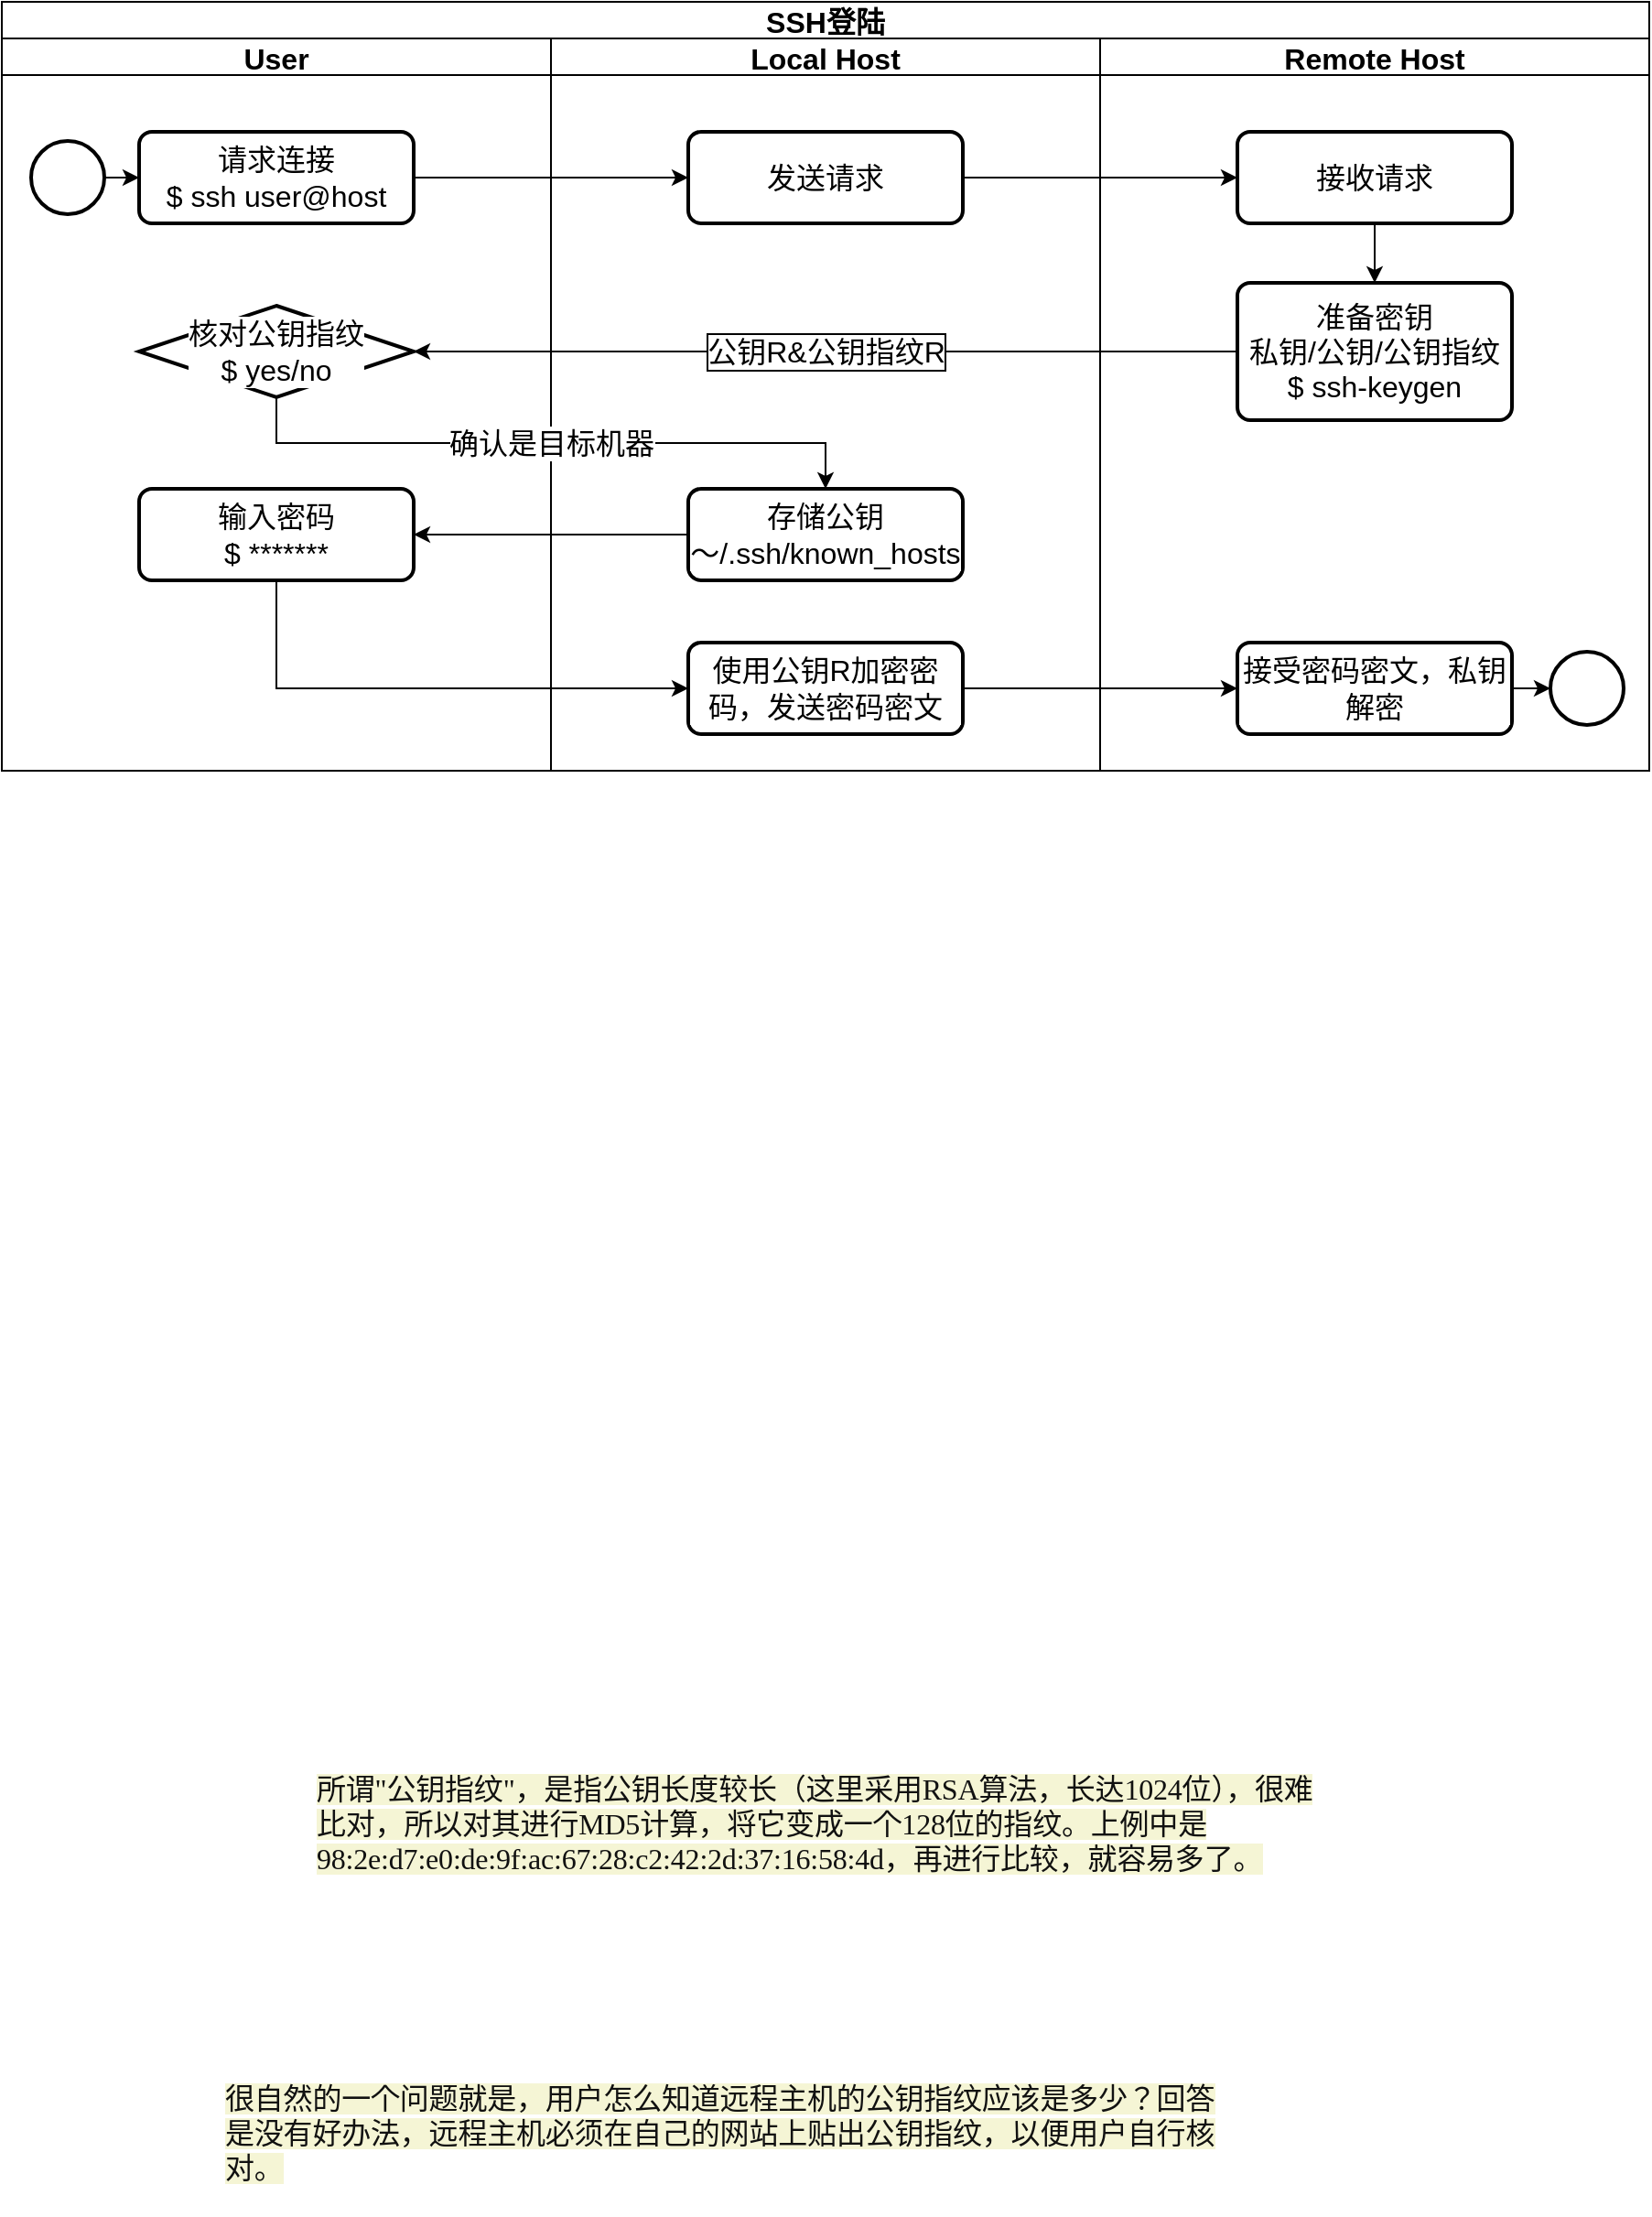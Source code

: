<mxfile version="15.4.3" type="github" pages="2">
  <diagram id="sL40cnhCUHc7l1gd73XX" name="Page-1">
    <mxGraphModel dx="1113" dy="722" grid="1" gridSize="10" guides="1" tooltips="1" connect="1" arrows="1" fold="1" page="1" pageScale="1" pageWidth="827" pageHeight="1169" math="0" shadow="0">
      <root>
        <mxCell id="0" />
        <mxCell id="1" parent="0" />
        <mxCell id="lCMnp1Lx_AAPGToCga8m-92" value="SSH登陆" style="swimlane;childLayout=stackLayout;resizeParent=1;resizeParentMax=0;startSize=20;fontSize=16;" vertex="1" parent="1">
          <mxGeometry x="40" y="40" width="900" height="420" as="geometry">
            <mxRectangle x="174" width="100" height="20" as="alternateBounds" />
          </mxGeometry>
        </mxCell>
        <mxCell id="lCMnp1Lx_AAPGToCga8m-93" value="User" style="swimlane;startSize=20;fontSize=16;" vertex="1" parent="lCMnp1Lx_AAPGToCga8m-92">
          <mxGeometry y="20" width="300" height="400" as="geometry">
            <mxRectangle y="20" width="30" height="650" as="alternateBounds" />
          </mxGeometry>
        </mxCell>
        <mxCell id="lCMnp1Lx_AAPGToCga8m-94" value="请求连接&lt;br&gt;$ ssh user@host" style="rounded=1;whiteSpace=wrap;html=1;absoluteArcSize=1;arcSize=14;strokeWidth=2;fontSize=16;labelBackgroundColor=default;" vertex="1" parent="lCMnp1Lx_AAPGToCga8m-93">
          <mxGeometry x="75" y="51" width="150" height="50" as="geometry" />
        </mxCell>
        <mxCell id="lCMnp1Lx_AAPGToCga8m-95" style="edgeStyle=orthogonalEdgeStyle;rounded=0;orthogonalLoop=1;jettySize=auto;html=1;fontSize=16;" edge="1" parent="lCMnp1Lx_AAPGToCga8m-93" source="lCMnp1Lx_AAPGToCga8m-96" target="lCMnp1Lx_AAPGToCga8m-94">
          <mxGeometry relative="1" as="geometry" />
        </mxCell>
        <mxCell id="lCMnp1Lx_AAPGToCga8m-96" value="" style="strokeWidth=2;html=1;shape=mxgraph.flowchart.start_2;whiteSpace=wrap;fontSize=16;labelBackgroundColor=default;" vertex="1" parent="lCMnp1Lx_AAPGToCga8m-93">
          <mxGeometry x="16" y="56" width="40" height="40" as="geometry" />
        </mxCell>
        <mxCell id="lCMnp1Lx_AAPGToCga8m-97" value="核对公钥指纹&lt;br&gt;$ yes/no" style="strokeWidth=2;html=1;shape=mxgraph.flowchart.decision;whiteSpace=wrap;fontSize=16;labelBackgroundColor=default;" vertex="1" parent="lCMnp1Lx_AAPGToCga8m-93">
          <mxGeometry x="75" y="146" width="150" height="50" as="geometry" />
        </mxCell>
        <mxCell id="lCMnp1Lx_AAPGToCga8m-98" value="输入密码&lt;br&gt;$ *******" style="rounded=1;whiteSpace=wrap;html=1;absoluteArcSize=1;arcSize=14;strokeWidth=2;fontSize=16;labelBackgroundColor=default;" vertex="1" parent="lCMnp1Lx_AAPGToCga8m-93">
          <mxGeometry x="75" y="246" width="150" height="50" as="geometry" />
        </mxCell>
        <mxCell id="lCMnp1Lx_AAPGToCga8m-99" value="Local Host" style="swimlane;startSize=20;fontSize=16;" vertex="1" parent="lCMnp1Lx_AAPGToCga8m-92">
          <mxGeometry x="300" y="20" width="300" height="400" as="geometry">
            <mxRectangle y="20" width="30" height="650" as="alternateBounds" />
          </mxGeometry>
        </mxCell>
        <mxCell id="lCMnp1Lx_AAPGToCga8m-100" value="发送请求" style="rounded=1;whiteSpace=wrap;html=1;absoluteArcSize=1;arcSize=14;strokeWidth=2;fontSize=16;labelBackgroundColor=default;" vertex="1" parent="lCMnp1Lx_AAPGToCga8m-99">
          <mxGeometry x="75" y="51" width="150" height="50" as="geometry" />
        </mxCell>
        <mxCell id="lCMnp1Lx_AAPGToCga8m-101" value="存储公钥&lt;br&gt;～/.ssh/known_hosts" style="rounded=1;whiteSpace=wrap;html=1;absoluteArcSize=1;arcSize=14;strokeWidth=2;fontSize=16;labelBackgroundColor=default;" vertex="1" parent="lCMnp1Lx_AAPGToCga8m-99">
          <mxGeometry x="75" y="246" width="150" height="50" as="geometry" />
        </mxCell>
        <mxCell id="lCMnp1Lx_AAPGToCga8m-102" value="使用公钥R加密密码，发送密码密文" style="rounded=1;whiteSpace=wrap;html=1;absoluteArcSize=1;arcSize=14;strokeWidth=2;fontSize=16;labelBackgroundColor=default;" vertex="1" parent="lCMnp1Lx_AAPGToCga8m-99">
          <mxGeometry x="75" y="330" width="150" height="50" as="geometry" />
        </mxCell>
        <mxCell id="lCMnp1Lx_AAPGToCga8m-110" style="edgeStyle=orthogonalEdgeStyle;rounded=0;orthogonalLoop=1;jettySize=auto;html=1;fontSize=16;" edge="1" parent="lCMnp1Lx_AAPGToCga8m-92" source="lCMnp1Lx_AAPGToCga8m-100" target="lCMnp1Lx_AAPGToCga8m-105">
          <mxGeometry relative="1" as="geometry" />
        </mxCell>
        <mxCell id="lCMnp1Lx_AAPGToCga8m-111" value="公钥R&amp;amp;公钥指纹R" style="edgeStyle=orthogonalEdgeStyle;rounded=0;orthogonalLoop=1;jettySize=auto;html=1;fontSize=16;labelBackgroundColor=default;labelBorderColor=#000000;" edge="1" parent="lCMnp1Lx_AAPGToCga8m-92" source="lCMnp1Lx_AAPGToCga8m-106" target="lCMnp1Lx_AAPGToCga8m-97">
          <mxGeometry relative="1" as="geometry">
            <mxPoint x="525" y="186.059" as="targetPoint" />
          </mxGeometry>
        </mxCell>
        <mxCell id="lCMnp1Lx_AAPGToCga8m-112" style="edgeStyle=orthogonalEdgeStyle;rounded=0;orthogonalLoop=1;jettySize=auto;html=1;labelBackgroundColor=default;fontSize=16;" edge="1" parent="lCMnp1Lx_AAPGToCga8m-92" source="lCMnp1Lx_AAPGToCga8m-94" target="lCMnp1Lx_AAPGToCga8m-100">
          <mxGeometry relative="1" as="geometry" />
        </mxCell>
        <mxCell id="lCMnp1Lx_AAPGToCga8m-113" value="确认是目标机器" style="edgeStyle=orthogonalEdgeStyle;rounded=0;orthogonalLoop=1;jettySize=auto;html=1;labelBackgroundColor=default;fontSize=16;" edge="1" parent="lCMnp1Lx_AAPGToCga8m-92" source="lCMnp1Lx_AAPGToCga8m-97" target="lCMnp1Lx_AAPGToCga8m-101">
          <mxGeometry relative="1" as="geometry">
            <Array as="points">
              <mxPoint x="150" y="241" />
              <mxPoint x="450" y="241" />
            </Array>
          </mxGeometry>
        </mxCell>
        <mxCell id="lCMnp1Lx_AAPGToCga8m-114" style="edgeStyle=orthogonalEdgeStyle;rounded=0;orthogonalLoop=1;jettySize=auto;html=1;labelBackgroundColor=default;labelBorderColor=#000000;fontSize=16;fontColor=#007FFF;" edge="1" parent="lCMnp1Lx_AAPGToCga8m-92" source="lCMnp1Lx_AAPGToCga8m-101" target="lCMnp1Lx_AAPGToCga8m-98">
          <mxGeometry relative="1" as="geometry" />
        </mxCell>
        <mxCell id="lCMnp1Lx_AAPGToCga8m-115" style="edgeStyle=orthogonalEdgeStyle;rounded=0;orthogonalLoop=1;jettySize=auto;html=1;labelBackgroundColor=default;labelBorderColor=#000000;fontSize=16;fontColor=#007FFF;entryX=0;entryY=0.5;entryDx=0;entryDy=0;" edge="1" parent="lCMnp1Lx_AAPGToCga8m-92" source="lCMnp1Lx_AAPGToCga8m-98" target="lCMnp1Lx_AAPGToCga8m-102">
          <mxGeometry relative="1" as="geometry">
            <Array as="points">
              <mxPoint x="150" y="375" />
            </Array>
          </mxGeometry>
        </mxCell>
        <mxCell id="lCMnp1Lx_AAPGToCga8m-116" style="edgeStyle=orthogonalEdgeStyle;rounded=0;orthogonalLoop=1;jettySize=auto;html=1;labelBackgroundColor=default;labelBorderColor=#000000;fontSize=16;fontColor=#007FFF;" edge="1" parent="lCMnp1Lx_AAPGToCga8m-92" source="lCMnp1Lx_AAPGToCga8m-102" target="lCMnp1Lx_AAPGToCga8m-108">
          <mxGeometry relative="1" as="geometry" />
        </mxCell>
        <mxCell id="lCMnp1Lx_AAPGToCga8m-103" value="Remote Host" style="swimlane;startSize=20;fontSize=16;" vertex="1" parent="lCMnp1Lx_AAPGToCga8m-92">
          <mxGeometry x="600" y="20" width="300" height="400" as="geometry" />
        </mxCell>
        <mxCell id="lCMnp1Lx_AAPGToCga8m-104" style="edgeStyle=orthogonalEdgeStyle;rounded=0;orthogonalLoop=1;jettySize=auto;html=1;fontSize=16;" edge="1" parent="lCMnp1Lx_AAPGToCga8m-103" source="lCMnp1Lx_AAPGToCga8m-105" target="lCMnp1Lx_AAPGToCga8m-106">
          <mxGeometry relative="1" as="geometry" />
        </mxCell>
        <mxCell id="lCMnp1Lx_AAPGToCga8m-105" value="接收请求" style="rounded=1;whiteSpace=wrap;html=1;absoluteArcSize=1;arcSize=14;strokeWidth=2;fontSize=16;labelBackgroundColor=default;" vertex="1" parent="lCMnp1Lx_AAPGToCga8m-103">
          <mxGeometry x="75" y="51" width="150" height="50" as="geometry" />
        </mxCell>
        <mxCell id="lCMnp1Lx_AAPGToCga8m-106" value="准备密钥&lt;br&gt;私钥/公钥/公钥指纹&lt;br&gt;$&amp;nbsp;ssh-keygen" style="rounded=1;whiteSpace=wrap;html=1;absoluteArcSize=1;arcSize=14;strokeWidth=2;fontSize=16;labelBackgroundColor=default;" vertex="1" parent="lCMnp1Lx_AAPGToCga8m-103">
          <mxGeometry x="75" y="133.5" width="150" height="75" as="geometry" />
        </mxCell>
        <mxCell id="lCMnp1Lx_AAPGToCga8m-107" style="edgeStyle=orthogonalEdgeStyle;rounded=0;orthogonalLoop=1;jettySize=auto;html=1;exitX=1;exitY=0.5;exitDx=0;exitDy=0;labelBackgroundColor=default;labelBorderColor=#000000;fontSize=16;fontColor=#007FFF;" edge="1" parent="lCMnp1Lx_AAPGToCga8m-103" source="lCMnp1Lx_AAPGToCga8m-108" target="lCMnp1Lx_AAPGToCga8m-109">
          <mxGeometry relative="1" as="geometry" />
        </mxCell>
        <mxCell id="lCMnp1Lx_AAPGToCga8m-108" value="接受密码密文，私钥解密" style="rounded=1;whiteSpace=wrap;html=1;absoluteArcSize=1;arcSize=14;strokeWidth=2;fontSize=16;labelBackgroundColor=default;" vertex="1" parent="lCMnp1Lx_AAPGToCga8m-103">
          <mxGeometry x="75" y="330" width="150" height="50" as="geometry" />
        </mxCell>
        <mxCell id="lCMnp1Lx_AAPGToCga8m-109" value="" style="strokeWidth=2;html=1;shape=mxgraph.flowchart.start_2;whiteSpace=wrap;fontSize=16;labelBackgroundColor=default;" vertex="1" parent="lCMnp1Lx_AAPGToCga8m-103">
          <mxGeometry x="246" y="335" width="40" height="40" as="geometry" />
        </mxCell>
        <mxCell id="lCMnp1Lx_AAPGToCga8m-118" value="&lt;meta charset=&quot;utf-8&quot;&gt;&lt;span style=&quot;color: rgb(17, 17, 17); font-family: georgia, serif; font-size: 16px; font-style: normal; font-weight: 400; letter-spacing: -0.1px; text-align: left; text-indent: 0px; text-transform: none; word-spacing: 2px; background-color: rgb(245, 245, 213); display: inline; float: none;&quot;&gt;所谓&quot;公钥指纹&quot;，是指公钥长度较长（这里采用RSA算法，长达1024位），很难比对，所以对其进行MD5计算，将它变成一个128位的指纹。上例中是98:2e:d7:e0:de:9f:ac:67:28:c2:42:2d:37:16:58:4d，再进行比较，就容易多了。&lt;/span&gt;" style="text;whiteSpace=wrap;html=1;fontSize=16;fontColor=#007FFF;" vertex="1" parent="1">
          <mxGeometry x="210" y="1000" width="550" height="100" as="geometry" />
        </mxCell>
        <mxCell id="lCMnp1Lx_AAPGToCga8m-119" value="&lt;meta charset=&quot;utf-8&quot;&gt;&lt;span style=&quot;color: rgb(17, 17, 17); font-family: georgia, serif; font-size: 16px; font-style: normal; font-weight: 400; letter-spacing: -0.1px; text-align: left; text-indent: 0px; text-transform: none; word-spacing: 2px; background-color: rgb(245, 245, 213); display: inline; float: none;&quot;&gt;很自然的一个问题就是，用户怎么知道远程主机的公钥指纹应该是多少？回答是没有好办法，远程主机必须在自己的网站上贴出公钥指纹，以便用户自行核对。&lt;/span&gt;" style="text;whiteSpace=wrap;html=1;fontSize=16;fontColor=#007FFF;" vertex="1" parent="1">
          <mxGeometry x="160" y="1169" width="550" height="80" as="geometry" />
        </mxCell>
      </root>
    </mxGraphModel>
  </diagram>
  <diagram id="_yoLdNOlCfVceN7bDE-4" name="Page-2">
    <mxGraphModel dx="946" dy="614" grid="1" gridSize="10" guides="1" tooltips="1" connect="1" arrows="1" fold="1" page="1" pageScale="1" pageWidth="827" pageHeight="1169" math="0" shadow="0">
      <root>
        <mxCell id="2hDs4UFd2B2TN_htniy0-0" />
        <mxCell id="2hDs4UFd2B2TN_htniy0-1" parent="2hDs4UFd2B2TN_htniy0-0" />
        <mxCell id="2hDs4UFd2B2TN_htniy0-2" value="SSH免密登陆" style="swimlane;childLayout=stackLayout;resizeParent=1;resizeParentMax=0;startSize=20;fontSize=16;" vertex="1" parent="2hDs4UFd2B2TN_htniy0-1">
          <mxGeometry x="40" y="40" width="900" height="420" as="geometry">
            <mxRectangle x="174" width="100" height="20" as="alternateBounds" />
          </mxGeometry>
        </mxCell>
        <mxCell id="2hDs4UFd2B2TN_htniy0-3" value="User" style="swimlane;startSize=20;fontSize=16;" vertex="1" parent="2hDs4UFd2B2TN_htniy0-2">
          <mxGeometry y="20" width="300" height="400" as="geometry">
            <mxRectangle y="20" width="30" height="650" as="alternateBounds" />
          </mxGeometry>
        </mxCell>
        <mxCell id="2hDs4UFd2B2TN_htniy0-4" value="请求连接&lt;br&gt;$ ssh user@host" style="rounded=1;whiteSpace=wrap;html=1;absoluteArcSize=1;arcSize=14;strokeWidth=2;fontSize=16;labelBackgroundColor=default;" vertex="1" parent="2hDs4UFd2B2TN_htniy0-3">
          <mxGeometry x="75" y="51" width="150" height="50" as="geometry" />
        </mxCell>
        <mxCell id="2hDs4UFd2B2TN_htniy0-5" style="edgeStyle=orthogonalEdgeStyle;rounded=0;orthogonalLoop=1;jettySize=auto;html=1;fontSize=16;" edge="1" parent="2hDs4UFd2B2TN_htniy0-3" source="2hDs4UFd2B2TN_htniy0-6" target="2hDs4UFd2B2TN_htniy0-4">
          <mxGeometry relative="1" as="geometry" />
        </mxCell>
        <mxCell id="2hDs4UFd2B2TN_htniy0-6" value="" style="strokeWidth=2;html=1;shape=mxgraph.flowchart.start_2;whiteSpace=wrap;fontSize=16;labelBackgroundColor=default;" vertex="1" parent="2hDs4UFd2B2TN_htniy0-3">
          <mxGeometry x="16" y="56" width="40" height="40" as="geometry" />
        </mxCell>
        <mxCell id="2hDs4UFd2B2TN_htniy0-7" value="核对公钥指纹&lt;br&gt;$ yes/no" style="strokeWidth=2;html=1;shape=mxgraph.flowchart.decision;whiteSpace=wrap;fontSize=16;labelBackgroundColor=default;" vertex="1" parent="2hDs4UFd2B2TN_htniy0-3">
          <mxGeometry x="75" y="146" width="150" height="50" as="geometry" />
        </mxCell>
        <mxCell id="2hDs4UFd2B2TN_htniy0-8" value="输入密码&lt;br&gt;$ *******" style="rounded=1;whiteSpace=wrap;html=1;absoluteArcSize=1;arcSize=14;strokeWidth=2;fontSize=16;labelBackgroundColor=default;" vertex="1" parent="2hDs4UFd2B2TN_htniy0-3">
          <mxGeometry x="75" y="246" width="150" height="50" as="geometry" />
        </mxCell>
        <mxCell id="2hDs4UFd2B2TN_htniy0-9" value="Local Host" style="swimlane;startSize=20;fontSize=16;" vertex="1" parent="2hDs4UFd2B2TN_htniy0-2">
          <mxGeometry x="300" y="20" width="300" height="400" as="geometry">
            <mxRectangle y="20" width="30" height="650" as="alternateBounds" />
          </mxGeometry>
        </mxCell>
        <mxCell id="2hDs4UFd2B2TN_htniy0-10" value="发送请求" style="rounded=1;whiteSpace=wrap;html=1;absoluteArcSize=1;arcSize=14;strokeWidth=2;fontSize=16;labelBackgroundColor=default;" vertex="1" parent="2hDs4UFd2B2TN_htniy0-9">
          <mxGeometry x="75" y="51" width="150" height="50" as="geometry" />
        </mxCell>
        <mxCell id="2hDs4UFd2B2TN_htniy0-11" value="存储公钥&lt;br&gt;～/.ssh/known_hosts" style="rounded=1;whiteSpace=wrap;html=1;absoluteArcSize=1;arcSize=14;strokeWidth=2;fontSize=16;labelBackgroundColor=default;" vertex="1" parent="2hDs4UFd2B2TN_htniy0-9">
          <mxGeometry x="75" y="246" width="150" height="50" as="geometry" />
        </mxCell>
        <mxCell id="2hDs4UFd2B2TN_htniy0-12" value="使用公钥R加密密码，发送密码密文" style="rounded=1;whiteSpace=wrap;html=1;absoluteArcSize=1;arcSize=14;strokeWidth=2;fontSize=16;labelBackgroundColor=default;" vertex="1" parent="2hDs4UFd2B2TN_htniy0-9">
          <mxGeometry x="75" y="330" width="150" height="50" as="geometry" />
        </mxCell>
        <mxCell id="2hDs4UFd2B2TN_htniy0-13" value="Remote Host" style="swimlane;startSize=20;fontSize=16;" vertex="1" parent="2hDs4UFd2B2TN_htniy0-2">
          <mxGeometry x="600" y="20" width="300" height="400" as="geometry" />
        </mxCell>
        <mxCell id="2hDs4UFd2B2TN_htniy0-14" style="edgeStyle=orthogonalEdgeStyle;rounded=0;orthogonalLoop=1;jettySize=auto;html=1;fontSize=16;" edge="1" parent="2hDs4UFd2B2TN_htniy0-13" source="2hDs4UFd2B2TN_htniy0-15" target="2hDs4UFd2B2TN_htniy0-16">
          <mxGeometry relative="1" as="geometry" />
        </mxCell>
        <mxCell id="2hDs4UFd2B2TN_htniy0-15" value="接收请求" style="rounded=1;whiteSpace=wrap;html=1;absoluteArcSize=1;arcSize=14;strokeWidth=2;fontSize=16;labelBackgroundColor=default;" vertex="1" parent="2hDs4UFd2B2TN_htniy0-13">
          <mxGeometry x="75" y="51" width="150" height="50" as="geometry" />
        </mxCell>
        <mxCell id="2hDs4UFd2B2TN_htniy0-16" value="准备密钥&lt;br&gt;私钥/公钥/公钥指纹" style="rounded=1;whiteSpace=wrap;html=1;absoluteArcSize=1;arcSize=14;strokeWidth=2;fontSize=16;labelBackgroundColor=default;" vertex="1" parent="2hDs4UFd2B2TN_htniy0-13">
          <mxGeometry x="75" y="146" width="150" height="50" as="geometry" />
        </mxCell>
        <mxCell id="2hDs4UFd2B2TN_htniy0-17" style="edgeStyle=orthogonalEdgeStyle;rounded=0;orthogonalLoop=1;jettySize=auto;html=1;exitX=1;exitY=0.5;exitDx=0;exitDy=0;labelBackgroundColor=default;labelBorderColor=#000000;fontSize=16;fontColor=#007FFF;" edge="1" parent="2hDs4UFd2B2TN_htniy0-13" source="2hDs4UFd2B2TN_htniy0-18" target="2hDs4UFd2B2TN_htniy0-19">
          <mxGeometry relative="1" as="geometry" />
        </mxCell>
        <mxCell id="2hDs4UFd2B2TN_htniy0-18" value="接受密码密文，私钥解密" style="rounded=1;whiteSpace=wrap;html=1;absoluteArcSize=1;arcSize=14;strokeWidth=2;fontSize=16;labelBackgroundColor=default;" vertex="1" parent="2hDs4UFd2B2TN_htniy0-13">
          <mxGeometry x="75" y="330" width="150" height="50" as="geometry" />
        </mxCell>
        <mxCell id="2hDs4UFd2B2TN_htniy0-19" value="" style="strokeWidth=2;html=1;shape=mxgraph.flowchart.start_2;whiteSpace=wrap;fontSize=16;labelBackgroundColor=default;" vertex="1" parent="2hDs4UFd2B2TN_htniy0-13">
          <mxGeometry x="246" y="335" width="40" height="40" as="geometry" />
        </mxCell>
        <mxCell id="2hDs4UFd2B2TN_htniy0-20" style="edgeStyle=orthogonalEdgeStyle;rounded=0;orthogonalLoop=1;jettySize=auto;html=1;fontSize=16;" edge="1" parent="2hDs4UFd2B2TN_htniy0-2" source="2hDs4UFd2B2TN_htniy0-10" target="2hDs4UFd2B2TN_htniy0-15">
          <mxGeometry relative="1" as="geometry" />
        </mxCell>
        <mxCell id="2hDs4UFd2B2TN_htniy0-21" value="公钥R&amp;amp;公钥指纹R" style="edgeStyle=orthogonalEdgeStyle;rounded=0;orthogonalLoop=1;jettySize=auto;html=1;fontSize=16;labelBackgroundColor=default;labelBorderColor=#000000;" edge="1" parent="2hDs4UFd2B2TN_htniy0-2" source="2hDs4UFd2B2TN_htniy0-16" target="2hDs4UFd2B2TN_htniy0-7">
          <mxGeometry relative="1" as="geometry">
            <mxPoint x="525" y="186.059" as="targetPoint" />
          </mxGeometry>
        </mxCell>
        <mxCell id="2hDs4UFd2B2TN_htniy0-22" style="edgeStyle=orthogonalEdgeStyle;rounded=0;orthogonalLoop=1;jettySize=auto;html=1;labelBackgroundColor=default;fontSize=16;" edge="1" parent="2hDs4UFd2B2TN_htniy0-2" source="2hDs4UFd2B2TN_htniy0-4" target="2hDs4UFd2B2TN_htniy0-10">
          <mxGeometry relative="1" as="geometry" />
        </mxCell>
        <mxCell id="2hDs4UFd2B2TN_htniy0-23" value="确认是目标机器" style="edgeStyle=orthogonalEdgeStyle;rounded=0;orthogonalLoop=1;jettySize=auto;html=1;labelBackgroundColor=default;fontSize=16;" edge="1" parent="2hDs4UFd2B2TN_htniy0-2" source="2hDs4UFd2B2TN_htniy0-7" target="2hDs4UFd2B2TN_htniy0-11">
          <mxGeometry relative="1" as="geometry">
            <Array as="points">
              <mxPoint x="150" y="241" />
              <mxPoint x="450" y="241" />
            </Array>
          </mxGeometry>
        </mxCell>
        <mxCell id="2hDs4UFd2B2TN_htniy0-24" style="edgeStyle=orthogonalEdgeStyle;rounded=0;orthogonalLoop=1;jettySize=auto;html=1;labelBackgroundColor=default;labelBorderColor=#000000;fontSize=16;fontColor=#007FFF;" edge="1" parent="2hDs4UFd2B2TN_htniy0-2" source="2hDs4UFd2B2TN_htniy0-11" target="2hDs4UFd2B2TN_htniy0-8">
          <mxGeometry relative="1" as="geometry" />
        </mxCell>
        <mxCell id="2hDs4UFd2B2TN_htniy0-25" style="edgeStyle=orthogonalEdgeStyle;rounded=0;orthogonalLoop=1;jettySize=auto;html=1;labelBackgroundColor=default;labelBorderColor=#000000;fontSize=16;fontColor=#007FFF;entryX=0;entryY=0.5;entryDx=0;entryDy=0;" edge="1" parent="2hDs4UFd2B2TN_htniy0-2" source="2hDs4UFd2B2TN_htniy0-8" target="2hDs4UFd2B2TN_htniy0-12">
          <mxGeometry relative="1" as="geometry">
            <Array as="points">
              <mxPoint x="150" y="375" />
            </Array>
          </mxGeometry>
        </mxCell>
        <mxCell id="2hDs4UFd2B2TN_htniy0-26" style="edgeStyle=orthogonalEdgeStyle;rounded=0;orthogonalLoop=1;jettySize=auto;html=1;labelBackgroundColor=default;labelBorderColor=#000000;fontSize=16;fontColor=#007FFF;" edge="1" parent="2hDs4UFd2B2TN_htniy0-2" source="2hDs4UFd2B2TN_htniy0-12" target="2hDs4UFd2B2TN_htniy0-18">
          <mxGeometry relative="1" as="geometry" />
        </mxCell>
      </root>
    </mxGraphModel>
  </diagram>
</mxfile>
